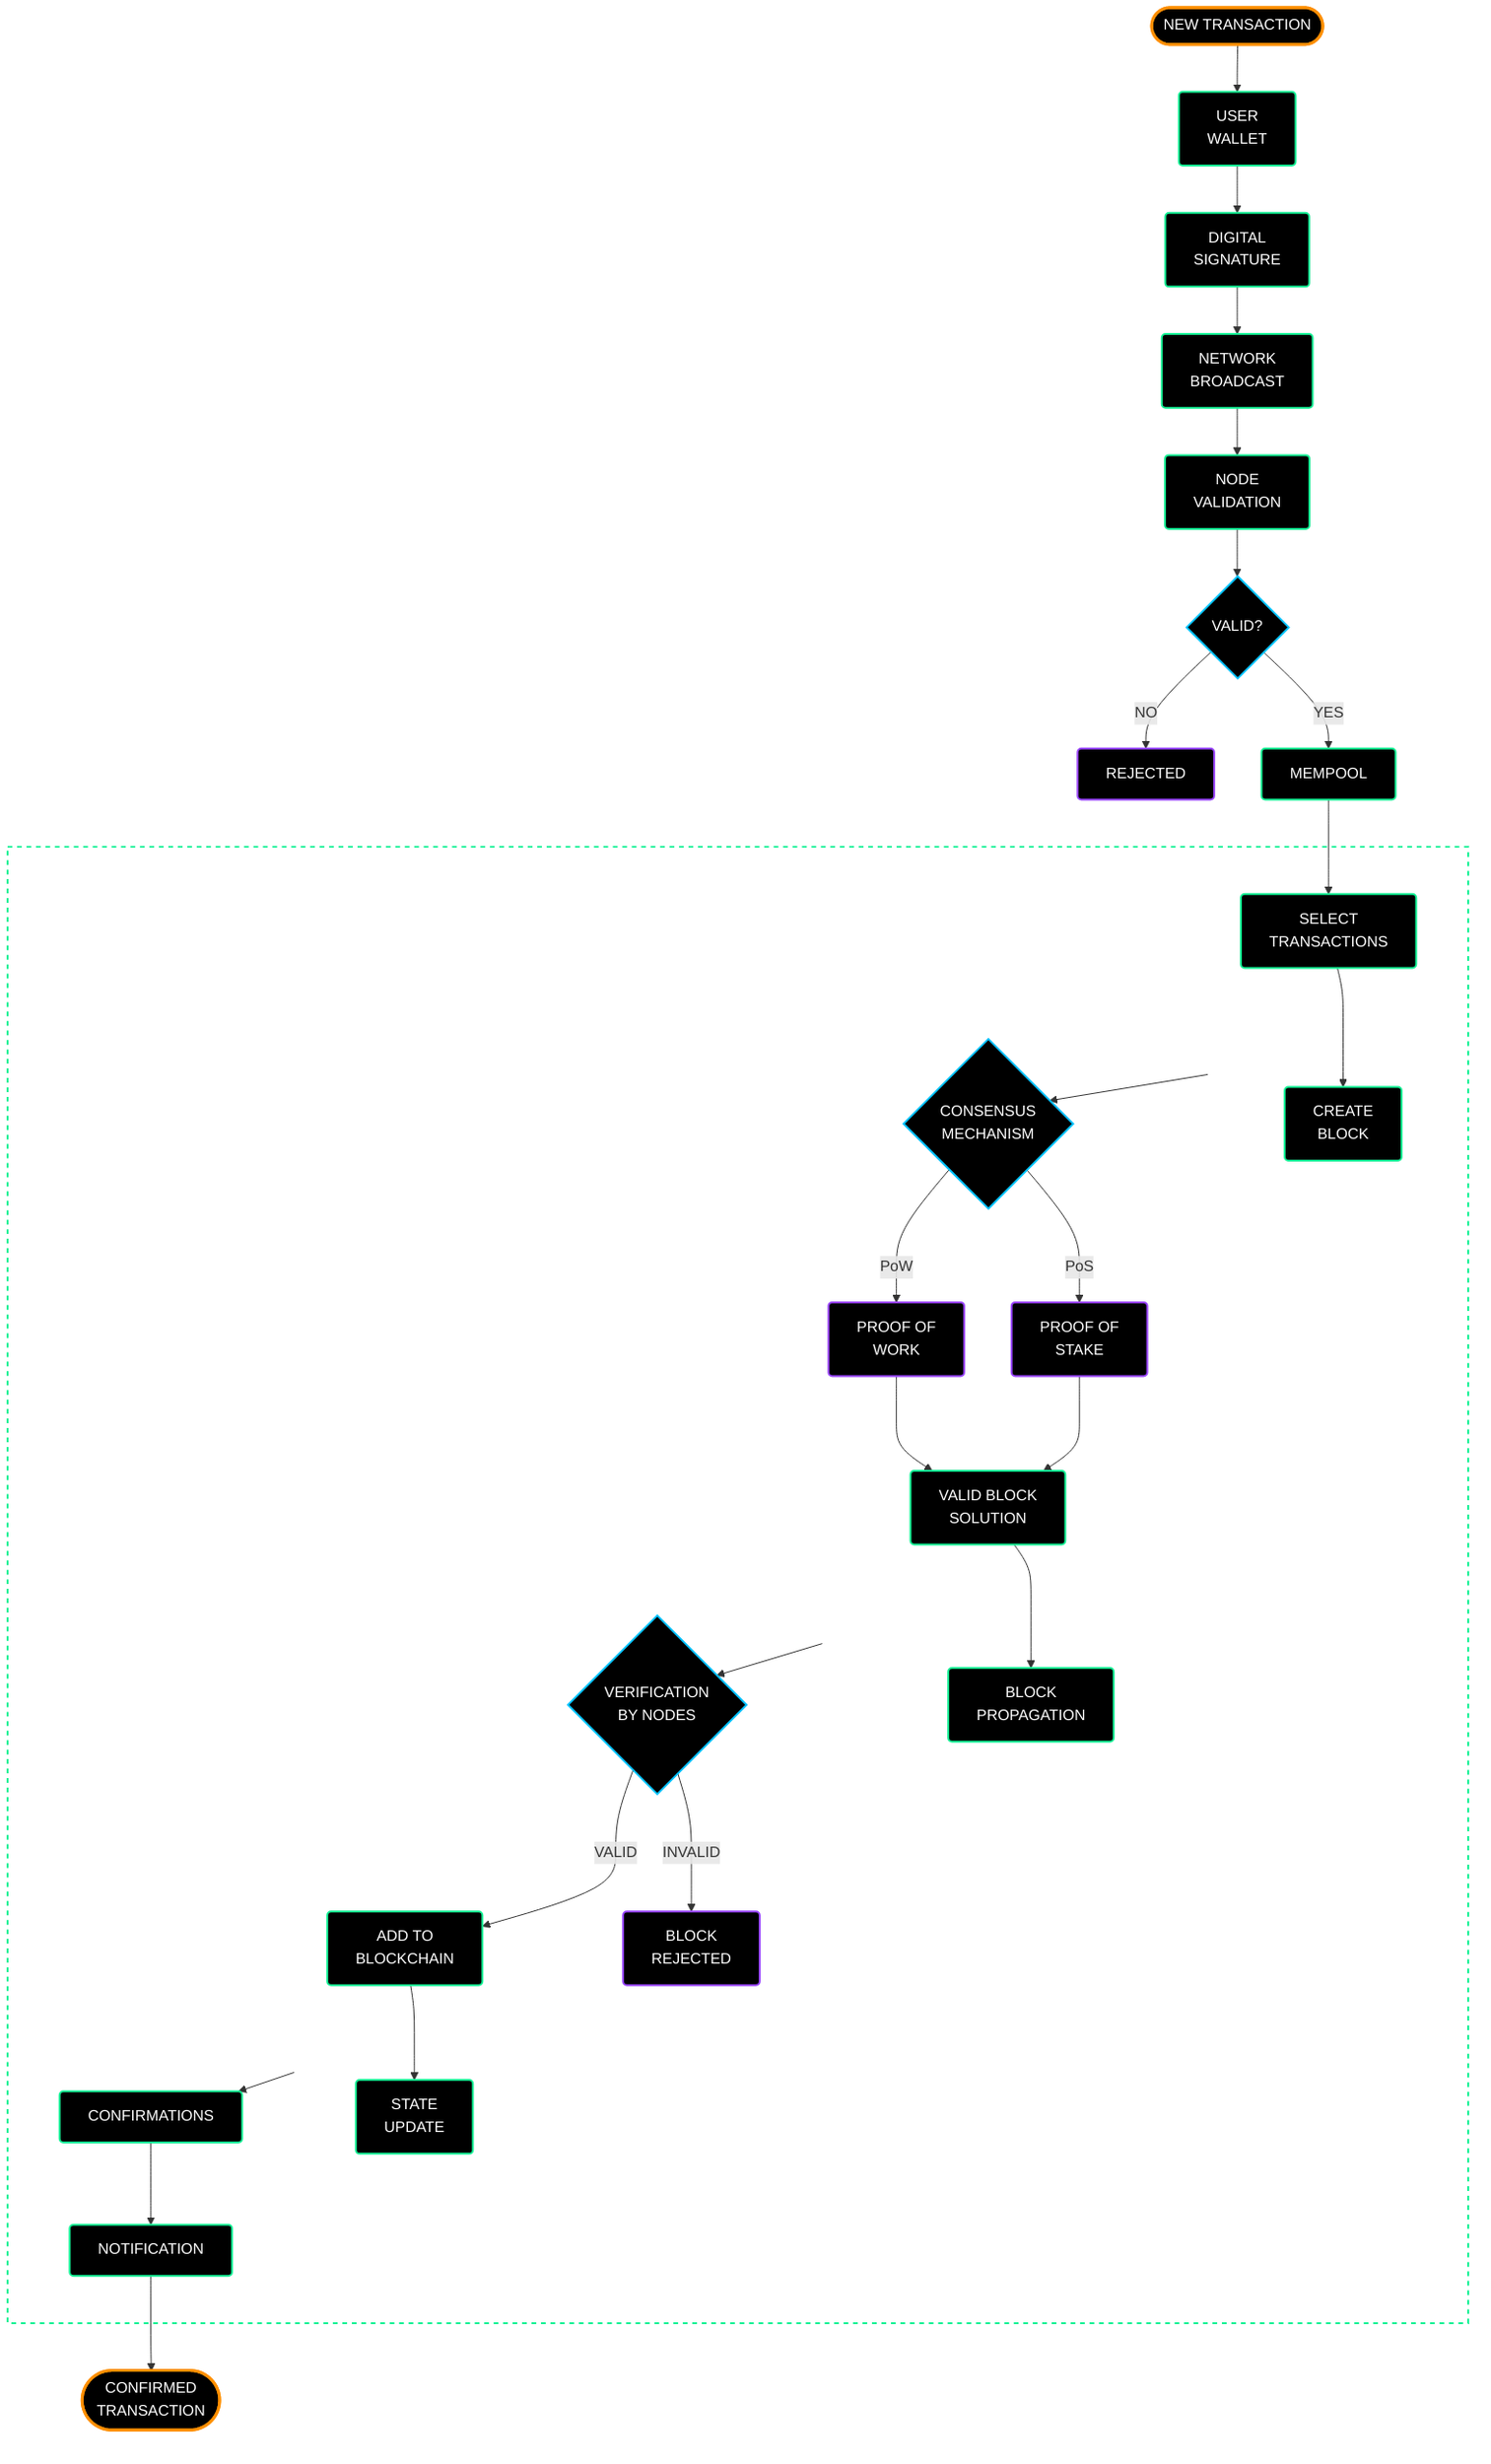 flowchart TD
    %% Neon colors in Solana style
    classDef mainProcess fill:#000000,stroke:#14F195,stroke-width:2px,color:#ffffff,rx:4,ry:4
    classDef altProcess fill:#000000,stroke:#9945FF,stroke-width:2px,color:#ffffff,rx:4,ry:4
    classDef decision fill:#000000,stroke:#00C2FF,stroke-width:2px,color:#ffffff,rx:8,ry:8
    classDef startNode fill:#000000,stroke:#FF8F00,stroke-width:3px,color:#ffffff,rx:16,ry:16
    classDef endNode fill:#000000,stroke:#FF8F00,stroke-width:3px,color:#ffffff,rx:16,ry:16
    classDef subgraphStyle fill:none,stroke:#14F195,stroke-width:2px,stroke-dasharray:5,color:#ffffff
    classDef invisibleSubgraph fill:none,stroke:none
    
    %% Process start and transaction creation
    Start(["NEW TRANSACTION"]) --> UserWallet["USER\nWALLET"]
    UserWallet --> SignTx["DIGITAL\nSIGNATURE"]
    SignTx --> BroadcastTx["NETWORK\nBROADCAST"]
    
    %% Initial validation
    BroadcastTx --> NodeValidation["NODE\nVALIDATION"]
    NodeValidation --> ValidTx{"VALID?"}
    ValidTx -->|"NO"| RejectTx["REJECTED"]
    ValidTx -->|"YES"| Mempool["MEMPOOL"]
    
    %% Mining process
    Mempool --> SelectTx
    
    %% Mining process organization
    subgraph Main["BLOCKCHAIN PROCESSING"]
        direction TB
        
        %% Level 1: Selection and Mining
        subgraph level1 [" "]
            direction LR
            SelectTx["SELECT\nTRANSACTIONS"] --> CreateBlock["CREATE\nBLOCK"]
        end
        
        %% Level 2: Consensus
        subgraph level2 [" "]
            direction LR
            Consensus{"CONSENSUS\nMECHANISM"}
            PoW["PROOF OF\nWORK"] 
            PoS["PROOF OF\nSTAKE"]
            
            Consensus -->|"PoW"| PoW
            Consensus -->|"PoS"| PoS
        end
        
        %% Level 3: Solution and Propagation
        subgraph level3 [" "]
            direction LR
            BlockSolution["VALID BLOCK\nSOLUTION"] --> BlockPropagation["BLOCK\nPROPAGATION"]
        end
        
        %% Level 4: Verification
        subgraph level4 [" "]
            direction LR
            BlockVerification{"VERIFICATION\nBY NODES"}
            RejectBlock["BLOCK\nREJECTED"]
            
            BlockVerification -->|"INVALID"| RejectBlock
        end
        
        %% Level 5: Addition and Update
        subgraph level5 [" "]
            direction LR
            AddToChain["ADD TO\nBLOCKCHAIN"] --> UpdateState["STATE\nUPDATE"]
        end
        
        %% Level 6: Confirmation and Notification
        subgraph level6 [" "]
            direction LR
            Confirmations["CONFIRMATIONS"] --> Notification["NOTIFICATION"]
        end
        
        %% Internal connections
        level1 --> Consensus
        PoW & PoS --> BlockSolution
        level3 --> BlockVerification
        BlockVerification -->|"VALID"| AddToChain
        level5 --> Confirmations
    end
    
    %% Connect mining to main flow
    Notification --> FinalTx(["CONFIRMED\nTRANSACTION"])
    
    %% Style application
    class Start,FinalTx startNode
    class UserWallet,SignTx,BroadcastTx,NodeValidation,Mempool mainProcess
    class SelectTx,CreateBlock,BlockSolution,BlockPropagation mainProcess
    class AddToChain,Confirmations,UpdateState,Notification mainProcess
    class ValidTx,BlockVerification,Consensus decision
    class PoW,PoS,RejectTx,RejectBlock altProcess
    class Main subgraphStyle
    class level1,level2,level3,level4,level5,level6 invisibleSubgraph